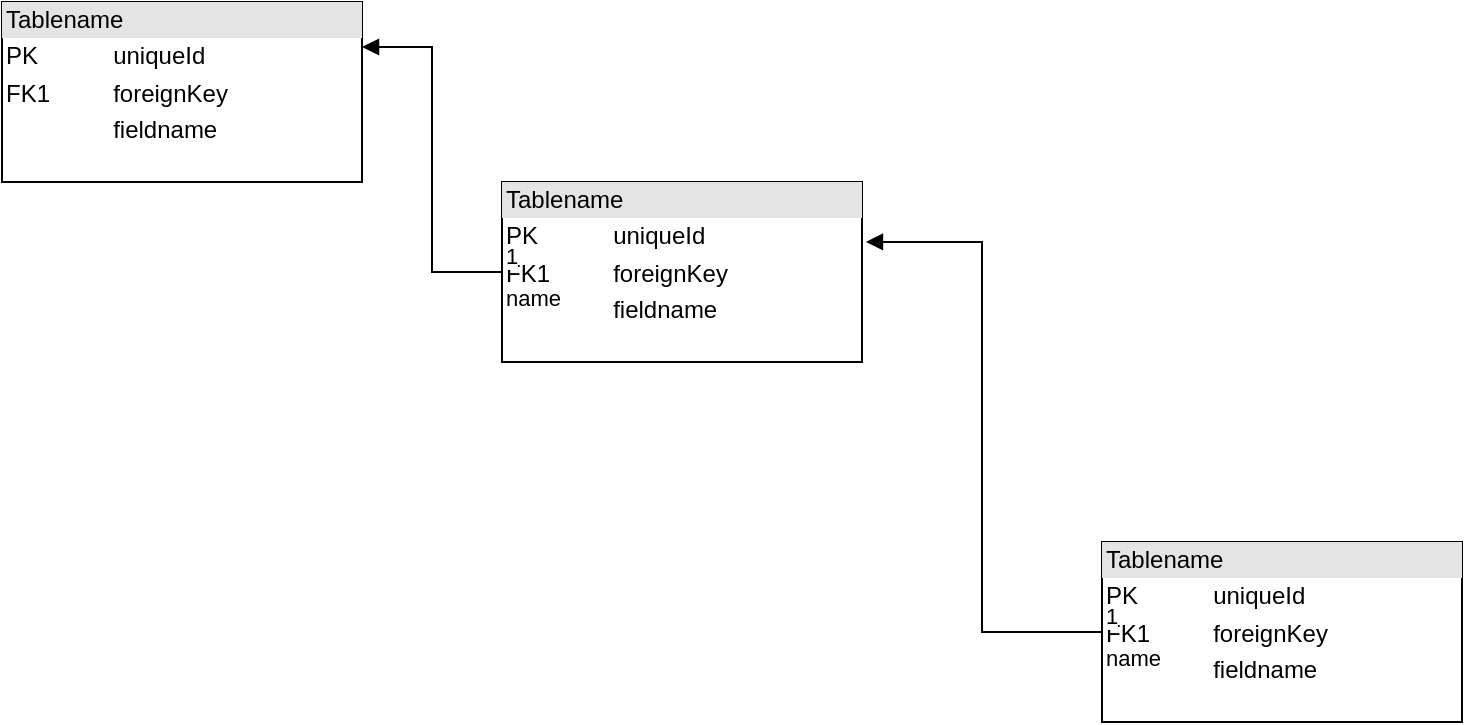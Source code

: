 <mxfile version="18.0.3" type="github">
  <diagram id="Scefa5hXLGWyBplBoRfy" name="Page-1">
    <mxGraphModel dx="1422" dy="714" grid="1" gridSize="10" guides="1" tooltips="1" connect="1" arrows="1" fold="1" page="1" pageScale="1" pageWidth="827" pageHeight="1169" math="0" shadow="0">
      <root>
        <mxCell id="0" />
        <mxCell id="1" parent="0" />
        <mxCell id="9uJ1F7l3VDjGo9X1WdDs-1" value="&lt;div style=&quot;box-sizing:border-box;width:100%;background:#e4e4e4;padding:2px;&quot;&gt;Tablename&lt;/div&gt;&lt;table style=&quot;width:100%;font-size:1em;&quot; cellpadding=&quot;2&quot; cellspacing=&quot;0&quot;&gt;&lt;tr&gt;&lt;td&gt;PK&lt;/td&gt;&lt;td&gt;uniqueId&lt;/td&gt;&lt;/tr&gt;&lt;tr&gt;&lt;td&gt;FK1&lt;/td&gt;&lt;td&gt;foreignKey&lt;/td&gt;&lt;/tr&gt;&lt;tr&gt;&lt;td&gt;&lt;/td&gt;&lt;td&gt;fieldname&lt;/td&gt;&lt;/tr&gt;&lt;/table&gt;" style="verticalAlign=top;align=left;overflow=fill;html=1;" vertex="1" parent="1">
          <mxGeometry x="60" y="140" width="180" height="90" as="geometry" />
        </mxCell>
        <mxCell id="9uJ1F7l3VDjGo9X1WdDs-2" value="&lt;div style=&quot;box-sizing:border-box;width:100%;background:#e4e4e4;padding:2px;&quot;&gt;Tablename&lt;/div&gt;&lt;table style=&quot;width:100%;font-size:1em;&quot; cellpadding=&quot;2&quot; cellspacing=&quot;0&quot;&gt;&lt;tr&gt;&lt;td&gt;PK&lt;/td&gt;&lt;td&gt;uniqueId&lt;/td&gt;&lt;/tr&gt;&lt;tr&gt;&lt;td&gt;FK1&lt;/td&gt;&lt;td&gt;foreignKey&lt;/td&gt;&lt;/tr&gt;&lt;tr&gt;&lt;td&gt;&lt;/td&gt;&lt;td&gt;fieldname&lt;/td&gt;&lt;/tr&gt;&lt;/table&gt;" style="verticalAlign=top;align=left;overflow=fill;html=1;" vertex="1" parent="1">
          <mxGeometry x="310" y="230" width="180" height="90" as="geometry" />
        </mxCell>
        <mxCell id="9uJ1F7l3VDjGo9X1WdDs-3" value="&lt;div style=&quot;box-sizing:border-box;width:100%;background:#e4e4e4;padding:2px;&quot;&gt;Tablename&lt;/div&gt;&lt;table style=&quot;width:100%;font-size:1em;&quot; cellpadding=&quot;2&quot; cellspacing=&quot;0&quot;&gt;&lt;tr&gt;&lt;td&gt;PK&lt;/td&gt;&lt;td&gt;uniqueId&lt;/td&gt;&lt;/tr&gt;&lt;tr&gt;&lt;td&gt;FK1&lt;/td&gt;&lt;td&gt;foreignKey&lt;/td&gt;&lt;/tr&gt;&lt;tr&gt;&lt;td&gt;&lt;/td&gt;&lt;td&gt;fieldname&lt;/td&gt;&lt;/tr&gt;&lt;/table&gt;" style="verticalAlign=top;align=left;overflow=fill;html=1;" vertex="1" parent="1">
          <mxGeometry x="610" y="410" width="180" height="90" as="geometry" />
        </mxCell>
        <mxCell id="9uJ1F7l3VDjGo9X1WdDs-4" value="name" style="endArrow=block;endFill=1;html=1;edgeStyle=orthogonalEdgeStyle;align=left;verticalAlign=top;rounded=0;entryX=1;entryY=0.25;entryDx=0;entryDy=0;exitX=0;exitY=0.5;exitDx=0;exitDy=0;" edge="1" parent="1" source="9uJ1F7l3VDjGo9X1WdDs-2" target="9uJ1F7l3VDjGo9X1WdDs-1">
          <mxGeometry x="-1" relative="1" as="geometry">
            <mxPoint x="310" y="290" as="sourcePoint" />
            <mxPoint x="470" y="290" as="targetPoint" />
          </mxGeometry>
        </mxCell>
        <mxCell id="9uJ1F7l3VDjGo9X1WdDs-5" value="1" style="edgeLabel;resizable=0;html=1;align=left;verticalAlign=bottom;" connectable="0" vertex="1" parent="9uJ1F7l3VDjGo9X1WdDs-4">
          <mxGeometry x="-1" relative="1" as="geometry" />
        </mxCell>
        <mxCell id="9uJ1F7l3VDjGo9X1WdDs-6" value="name" style="endArrow=block;endFill=1;html=1;edgeStyle=orthogonalEdgeStyle;align=left;verticalAlign=top;rounded=0;exitX=0;exitY=0.5;exitDx=0;exitDy=0;entryX=1.011;entryY=0.333;entryDx=0;entryDy=0;entryPerimeter=0;" edge="1" parent="1" source="9uJ1F7l3VDjGo9X1WdDs-3" target="9uJ1F7l3VDjGo9X1WdDs-2">
          <mxGeometry x="-1" relative="1" as="geometry">
            <mxPoint x="560" y="320" as="sourcePoint" />
            <mxPoint x="520" y="280" as="targetPoint" />
            <Array as="points">
              <mxPoint x="550" y="455" />
              <mxPoint x="550" y="260" />
            </Array>
          </mxGeometry>
        </mxCell>
        <mxCell id="9uJ1F7l3VDjGo9X1WdDs-7" value="1" style="edgeLabel;resizable=0;html=1;align=left;verticalAlign=bottom;" connectable="0" vertex="1" parent="9uJ1F7l3VDjGo9X1WdDs-6">
          <mxGeometry x="-1" relative="1" as="geometry" />
        </mxCell>
      </root>
    </mxGraphModel>
  </diagram>
</mxfile>
